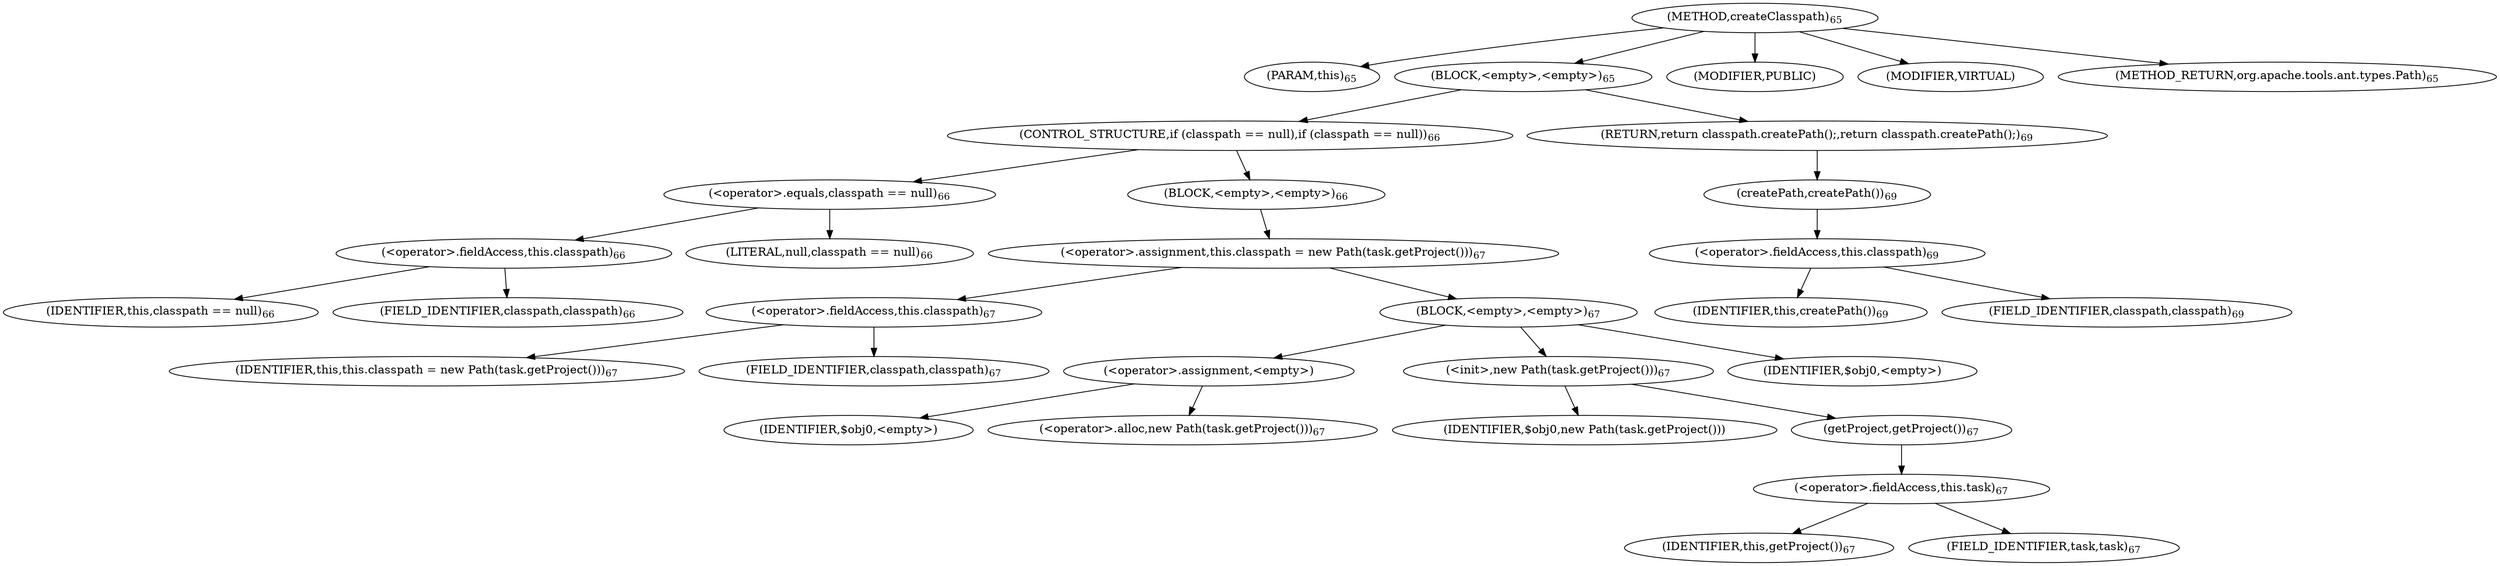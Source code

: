 digraph "createClasspath" {  
"54" [label = <(METHOD,createClasspath)<SUB>65</SUB>> ]
"55" [label = <(PARAM,this)<SUB>65</SUB>> ]
"56" [label = <(BLOCK,&lt;empty&gt;,&lt;empty&gt;)<SUB>65</SUB>> ]
"57" [label = <(CONTROL_STRUCTURE,if (classpath == null),if (classpath == null))<SUB>66</SUB>> ]
"58" [label = <(&lt;operator&gt;.equals,classpath == null)<SUB>66</SUB>> ]
"59" [label = <(&lt;operator&gt;.fieldAccess,this.classpath)<SUB>66</SUB>> ]
"60" [label = <(IDENTIFIER,this,classpath == null)<SUB>66</SUB>> ]
"61" [label = <(FIELD_IDENTIFIER,classpath,classpath)<SUB>66</SUB>> ]
"62" [label = <(LITERAL,null,classpath == null)<SUB>66</SUB>> ]
"63" [label = <(BLOCK,&lt;empty&gt;,&lt;empty&gt;)<SUB>66</SUB>> ]
"64" [label = <(&lt;operator&gt;.assignment,this.classpath = new Path(task.getProject()))<SUB>67</SUB>> ]
"65" [label = <(&lt;operator&gt;.fieldAccess,this.classpath)<SUB>67</SUB>> ]
"66" [label = <(IDENTIFIER,this,this.classpath = new Path(task.getProject()))<SUB>67</SUB>> ]
"67" [label = <(FIELD_IDENTIFIER,classpath,classpath)<SUB>67</SUB>> ]
"68" [label = <(BLOCK,&lt;empty&gt;,&lt;empty&gt;)<SUB>67</SUB>> ]
"69" [label = <(&lt;operator&gt;.assignment,&lt;empty&gt;)> ]
"70" [label = <(IDENTIFIER,$obj0,&lt;empty&gt;)> ]
"71" [label = <(&lt;operator&gt;.alloc,new Path(task.getProject()))<SUB>67</SUB>> ]
"72" [label = <(&lt;init&gt;,new Path(task.getProject()))<SUB>67</SUB>> ]
"73" [label = <(IDENTIFIER,$obj0,new Path(task.getProject()))> ]
"74" [label = <(getProject,getProject())<SUB>67</SUB>> ]
"75" [label = <(&lt;operator&gt;.fieldAccess,this.task)<SUB>67</SUB>> ]
"76" [label = <(IDENTIFIER,this,getProject())<SUB>67</SUB>> ]
"77" [label = <(FIELD_IDENTIFIER,task,task)<SUB>67</SUB>> ]
"78" [label = <(IDENTIFIER,$obj0,&lt;empty&gt;)> ]
"79" [label = <(RETURN,return classpath.createPath();,return classpath.createPath();)<SUB>69</SUB>> ]
"80" [label = <(createPath,createPath())<SUB>69</SUB>> ]
"81" [label = <(&lt;operator&gt;.fieldAccess,this.classpath)<SUB>69</SUB>> ]
"82" [label = <(IDENTIFIER,this,createPath())<SUB>69</SUB>> ]
"83" [label = <(FIELD_IDENTIFIER,classpath,classpath)<SUB>69</SUB>> ]
"84" [label = <(MODIFIER,PUBLIC)> ]
"85" [label = <(MODIFIER,VIRTUAL)> ]
"86" [label = <(METHOD_RETURN,org.apache.tools.ant.types.Path)<SUB>65</SUB>> ]
  "54" -> "55" 
  "54" -> "56" 
  "54" -> "84" 
  "54" -> "85" 
  "54" -> "86" 
  "56" -> "57" 
  "56" -> "79" 
  "57" -> "58" 
  "57" -> "63" 
  "58" -> "59" 
  "58" -> "62" 
  "59" -> "60" 
  "59" -> "61" 
  "63" -> "64" 
  "64" -> "65" 
  "64" -> "68" 
  "65" -> "66" 
  "65" -> "67" 
  "68" -> "69" 
  "68" -> "72" 
  "68" -> "78" 
  "69" -> "70" 
  "69" -> "71" 
  "72" -> "73" 
  "72" -> "74" 
  "74" -> "75" 
  "75" -> "76" 
  "75" -> "77" 
  "79" -> "80" 
  "80" -> "81" 
  "81" -> "82" 
  "81" -> "83" 
}
